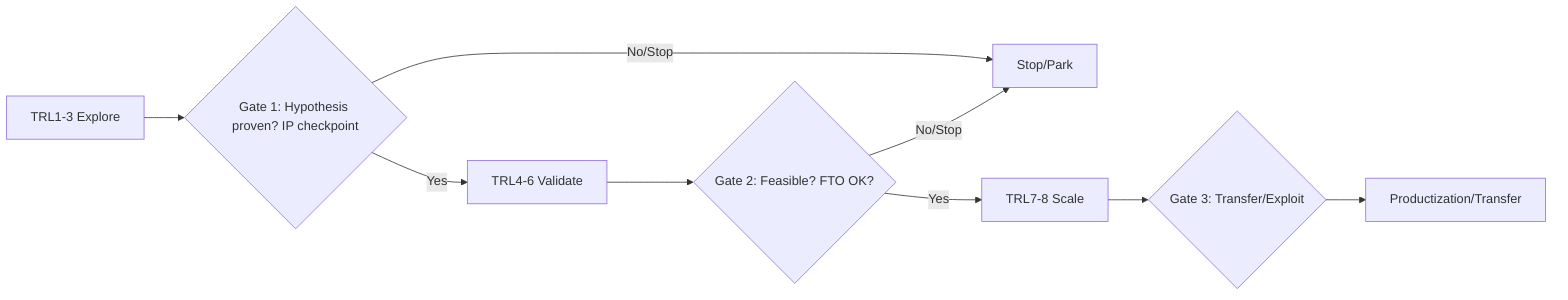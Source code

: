 flowchart LR
S1[TRL1-3 Explore] --> G1{Gate 1: Hypothesis proven? IP checkpoint}
G1 -->|Yes| S2[TRL4-6 Validate]
G1 -->|No/Stop| X[Stop/Park]
S2 --> G2{Gate 2: Feasible? FTO OK?}
G2 -->|Yes| S3[TRL7-8 Scale]
G2 -->|No/Stop| X
S3 --> G3{Gate 3: Transfer/Exploit} --> P[Productization/Transfer]